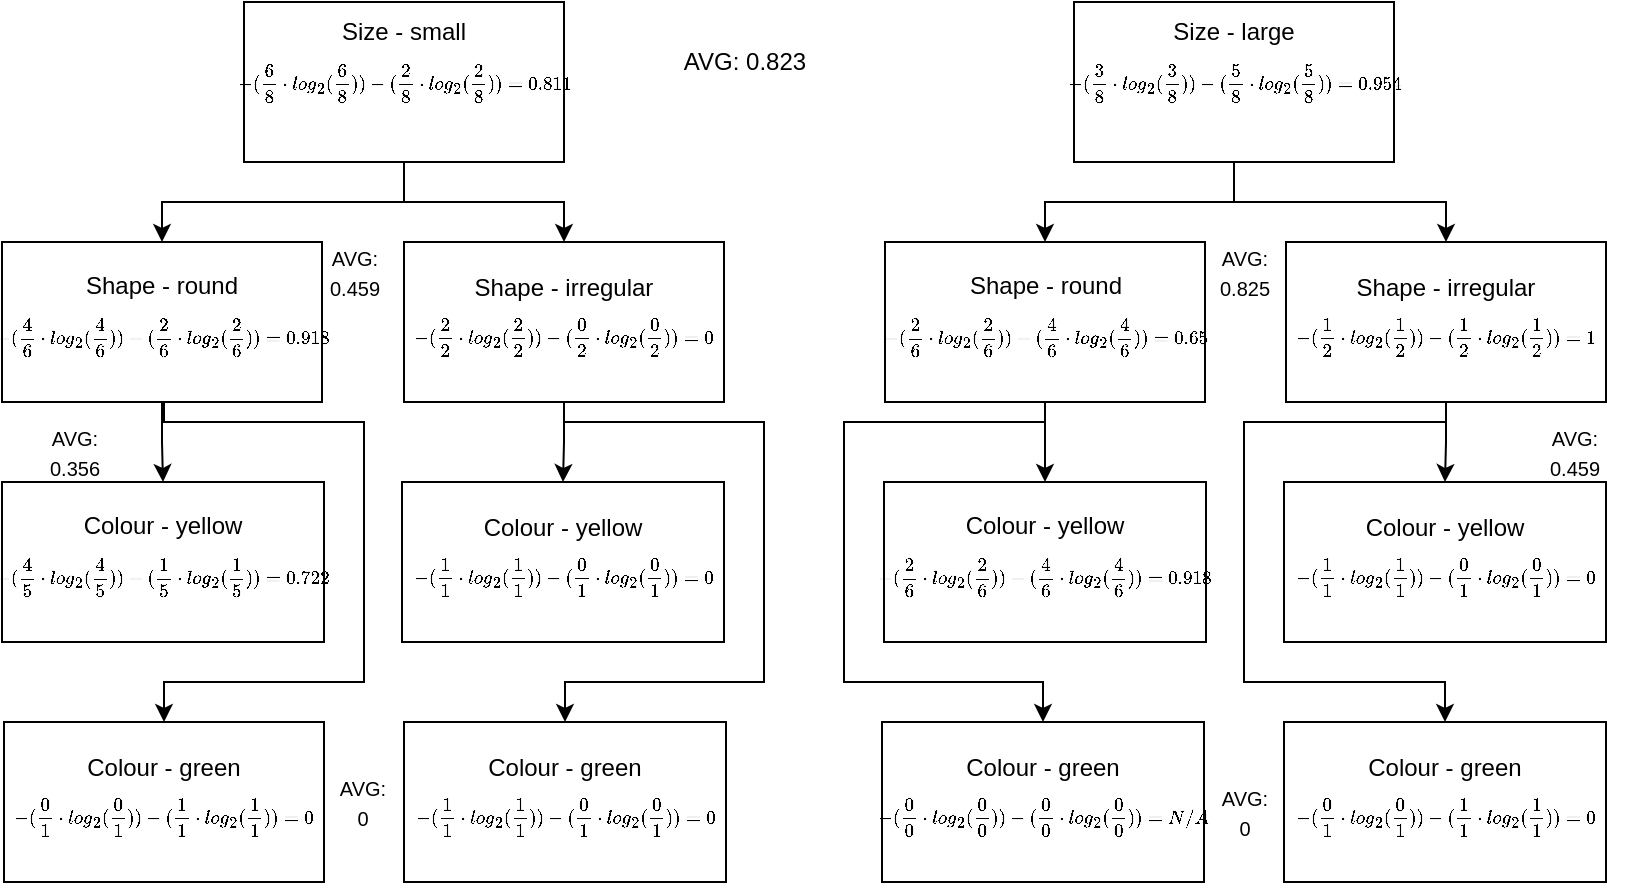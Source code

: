 <mxfile version="13.7.2" type="device"><diagram id="C5RBs43oDa-KdzZeNtuy" name="Page-1"><mxGraphModel dx="1815" dy="644" grid="1" gridSize="10" guides="1" tooltips="1" connect="1" arrows="1" fold="1" page="1" pageScale="1" pageWidth="827" pageHeight="1169" math="1" shadow="0"><root><mxCell id="WIyWlLk6GJQsqaUBKTNV-0"/><mxCell id="WIyWlLk6GJQsqaUBKTNV-1" parent="WIyWlLk6GJQsqaUBKTNV-0"/><mxCell id="0EW_Opuavls5jb7hQBM2-17" style="edgeStyle=orthogonalEdgeStyle;rounded=0;orthogonalLoop=1;jettySize=auto;html=1;entryX=0.5;entryY=0;entryDx=0;entryDy=0;" edge="1" parent="WIyWlLk6GJQsqaUBKTNV-1" source="2BxzWysP56Kqc0FyqR_W-14" target="2BxzWysP56Kqc0FyqR_W-22"><mxGeometry relative="1" as="geometry"/></mxCell><mxCell id="0EW_Opuavls5jb7hQBM2-18" style="edgeStyle=orthogonalEdgeStyle;rounded=0;orthogonalLoop=1;jettySize=auto;html=1;entryX=0.5;entryY=0;entryDx=0;entryDy=0;" edge="1" parent="WIyWlLk6GJQsqaUBKTNV-1" source="2BxzWysP56Kqc0FyqR_W-14" target="2BxzWysP56Kqc0FyqR_W-23"><mxGeometry relative="1" as="geometry"/></mxCell><mxCell id="2BxzWysP56Kqc0FyqR_W-14" value="Size - small&lt;br&gt;&lt;font style=&quot;font-size: 8px&quot;&gt;$$ - (\frac{6}{8} \cdot log_2(\frac{6}{8})) - (\frac{2}{8} \cdot&lt;br&gt;&amp;nbsp;log_2(\frac{2}{8})) \\&amp;nbsp; = 0.811$$&lt;br&gt;&lt;/font&gt;" style="rounded=0;whiteSpace=wrap;html=1;" parent="WIyWlLk6GJQsqaUBKTNV-1" vertex="1"><mxGeometry x="120" y="40" width="160" height="80" as="geometry"/></mxCell><mxCell id="2BxzWysP56Kqc0FyqR_W-43" style="edgeStyle=orthogonalEdgeStyle;rounded=0;orthogonalLoop=1;jettySize=auto;html=1;exitX=0.5;exitY=1;exitDx=0;exitDy=0;entryX=0.5;entryY=0;entryDx=0;entryDy=0;" parent="WIyWlLk6GJQsqaUBKTNV-1" source="2BxzWysP56Kqc0FyqR_W-15" target="2BxzWysP56Kqc0FyqR_W-24" edge="1"><mxGeometry relative="1" as="geometry"/></mxCell><mxCell id="0EW_Opuavls5jb7hQBM2-1" style="edgeStyle=orthogonalEdgeStyle;rounded=0;orthogonalLoop=1;jettySize=auto;html=1;entryX=0.5;entryY=0;entryDx=0;entryDy=0;" edge="1" parent="WIyWlLk6GJQsqaUBKTNV-1" source="2BxzWysP56Kqc0FyqR_W-15" target="2BxzWysP56Kqc0FyqR_W-25"><mxGeometry relative="1" as="geometry"/></mxCell><mxCell id="2BxzWysP56Kqc0FyqR_W-15" value="Size - large&lt;br&gt;&lt;font style=&quot;font-size: 8px&quot;&gt;$$ - (\frac{3}{8} \cdot log_2(\frac{3}{8})) - (\frac{5}{8} \cdot&lt;br&gt;&amp;nbsp;log_2(\frac{5}{8})) \\&amp;nbsp; = 0.954$$&lt;br&gt;&lt;/font&gt;" style="rounded=0;whiteSpace=wrap;html=1;" parent="WIyWlLk6GJQsqaUBKTNV-1" vertex="1"><mxGeometry x="535" y="40" width="160" height="80" as="geometry"/></mxCell><mxCell id="0EW_Opuavls5jb7hQBM2-15" style="edgeStyle=orthogonalEdgeStyle;rounded=0;orthogonalLoop=1;jettySize=auto;html=1;entryX=0.5;entryY=0;entryDx=0;entryDy=0;" edge="1" parent="WIyWlLk6GJQsqaUBKTNV-1" source="2BxzWysP56Kqc0FyqR_W-22" target="2BxzWysP56Kqc0FyqR_W-31"><mxGeometry relative="1" as="geometry"><Array as="points"><mxPoint x="80" y="250"/><mxPoint x="180" y="250"/><mxPoint x="180" y="380"/><mxPoint x="80" y="380"/></Array></mxGeometry></mxCell><mxCell id="0EW_Opuavls5jb7hQBM2-16" style="edgeStyle=orthogonalEdgeStyle;rounded=0;orthogonalLoop=1;jettySize=auto;html=1;entryX=0.5;entryY=0;entryDx=0;entryDy=0;" edge="1" parent="WIyWlLk6GJQsqaUBKTNV-1" source="2BxzWysP56Kqc0FyqR_W-22" target="2BxzWysP56Kqc0FyqR_W-30"><mxGeometry relative="1" as="geometry"/></mxCell><mxCell id="2BxzWysP56Kqc0FyqR_W-22" value="&lt;span&gt;Shape - round&lt;/span&gt;&lt;br&gt;&lt;font style=&quot;font-size: 8px&quot;&gt;$$ - (\frac{4}{6} \cdot log_2(\frac{4}{6})) - (\frac{2}{6} \cdot&lt;br&gt;&amp;nbsp;log_2(\frac{2}{6})) \\&amp;nbsp; = 0.918$$&lt;/font&gt;" style="rounded=0;whiteSpace=wrap;html=1;" parent="WIyWlLk6GJQsqaUBKTNV-1" vertex="1"><mxGeometry x="-1" y="160" width="160" height="80" as="geometry"/></mxCell><mxCell id="0EW_Opuavls5jb7hQBM2-13" style="edgeStyle=orthogonalEdgeStyle;rounded=0;orthogonalLoop=1;jettySize=auto;html=1;entryX=0.5;entryY=0;entryDx=0;entryDy=0;" edge="1" parent="WIyWlLk6GJQsqaUBKTNV-1" source="2BxzWysP56Kqc0FyqR_W-23" target="2BxzWysP56Kqc0FyqR_W-40"><mxGeometry relative="1" as="geometry"><Array as="points"><mxPoint x="280" y="250"/><mxPoint x="380" y="250"/><mxPoint x="380" y="380"/><mxPoint x="281" y="380"/></Array></mxGeometry></mxCell><mxCell id="0EW_Opuavls5jb7hQBM2-14" style="edgeStyle=orthogonalEdgeStyle;rounded=0;orthogonalLoop=1;jettySize=auto;html=1;entryX=0.5;entryY=0;entryDx=0;entryDy=0;" edge="1" parent="WIyWlLk6GJQsqaUBKTNV-1" source="2BxzWysP56Kqc0FyqR_W-23" target="2BxzWysP56Kqc0FyqR_W-36"><mxGeometry relative="1" as="geometry"/></mxCell><mxCell id="2BxzWysP56Kqc0FyqR_W-23" value="&lt;span&gt;Shape - irregular&lt;/span&gt;&lt;br&gt;&lt;font style=&quot;font-size: 8px&quot;&gt;$$ - (\frac{2}{2} \cdot log_2(\frac{2}{2})) - (\frac{0}{2} \cdot&lt;br&gt;&amp;nbsp;log_2(\frac{0}{2})) \\&amp;nbsp; = 0$$&lt;/font&gt;" style="rounded=0;whiteSpace=wrap;html=1;" parent="WIyWlLk6GJQsqaUBKTNV-1" vertex="1"><mxGeometry x="200" y="160" width="160" height="80" as="geometry"/></mxCell><mxCell id="0EW_Opuavls5jb7hQBM2-8" style="edgeStyle=orthogonalEdgeStyle;rounded=0;orthogonalLoop=1;jettySize=auto;html=1;entryX=0.5;entryY=0;entryDx=0;entryDy=0;" edge="1" parent="WIyWlLk6GJQsqaUBKTNV-1" source="2BxzWysP56Kqc0FyqR_W-24" target="2BxzWysP56Kqc0FyqR_W-46"><mxGeometry relative="1" as="geometry"><Array as="points"><mxPoint x="521" y="250"/><mxPoint x="420" y="250"/><mxPoint x="420" y="380"/><mxPoint x="520" y="380"/></Array></mxGeometry></mxCell><mxCell id="0EW_Opuavls5jb7hQBM2-9" style="edgeStyle=orthogonalEdgeStyle;rounded=0;orthogonalLoop=1;jettySize=auto;html=1;entryX=0.5;entryY=0;entryDx=0;entryDy=0;" edge="1" parent="WIyWlLk6GJQsqaUBKTNV-1" source="2BxzWysP56Kqc0FyqR_W-24" target="2BxzWysP56Kqc0FyqR_W-45"><mxGeometry relative="1" as="geometry"/></mxCell><mxCell id="2BxzWysP56Kqc0FyqR_W-24" value="&lt;span&gt;Shape - round&lt;/span&gt;&lt;br&gt;&lt;font style=&quot;font-size: 8px&quot;&gt;$$ - (\frac{2}{6} \cdot log_2(\frac{2}{6})) - (\frac{4}{6} \cdot&lt;br&gt;&amp;nbsp;log_2(\frac{4}{6})) \\&amp;nbsp; = 0.65$$&lt;/font&gt;" style="rounded=0;whiteSpace=wrap;html=1;" parent="WIyWlLk6GJQsqaUBKTNV-1" vertex="1"><mxGeometry x="440.5" y="160" width="160" height="80" as="geometry"/></mxCell><mxCell id="0EW_Opuavls5jb7hQBM2-11" style="edgeStyle=orthogonalEdgeStyle;rounded=0;orthogonalLoop=1;jettySize=auto;html=1;entryX=0.5;entryY=0;entryDx=0;entryDy=0;" edge="1" parent="WIyWlLk6GJQsqaUBKTNV-1" source="2BxzWysP56Kqc0FyqR_W-25" target="2BxzWysP56Kqc0FyqR_W-49"><mxGeometry relative="1" as="geometry"><Array as="points"><mxPoint x="721" y="250"/><mxPoint x="620" y="250"/><mxPoint x="620" y="380"/><mxPoint x="721" y="380"/></Array></mxGeometry></mxCell><mxCell id="0EW_Opuavls5jb7hQBM2-12" style="edgeStyle=orthogonalEdgeStyle;rounded=0;orthogonalLoop=1;jettySize=auto;html=1;entryX=0.5;entryY=0;entryDx=0;entryDy=0;" edge="1" parent="WIyWlLk6GJQsqaUBKTNV-1" source="2BxzWysP56Kqc0FyqR_W-25" target="2BxzWysP56Kqc0FyqR_W-48"><mxGeometry relative="1" as="geometry"/></mxCell><mxCell id="2BxzWysP56Kqc0FyqR_W-25" value="&lt;span&gt;Shape - irregular&lt;/span&gt;&lt;br&gt;&lt;font style=&quot;font-size: 8px&quot;&gt;$$ - (\frac{1}{2} \cdot log_2(\frac{1}{2})) - (\frac{1}{2} \cdot&lt;br&gt;&amp;nbsp;log_2(\frac{1}{2})) \\&amp;nbsp; = 1$$&lt;/font&gt;" style="rounded=0;whiteSpace=wrap;html=1;" parent="WIyWlLk6GJQsqaUBKTNV-1" vertex="1"><mxGeometry x="641" y="160" width="160" height="80" as="geometry"/></mxCell><mxCell id="2BxzWysP56Kqc0FyqR_W-26" value="&lt;span style=&quot;font-size: 10px&quot;&gt;AVG:&lt;br&gt;0.459&lt;br&gt;&lt;/span&gt;" style="text;html=1;align=center;verticalAlign=middle;resizable=0;points=[];autosize=1;rotation=0;" parent="WIyWlLk6GJQsqaUBKTNV-1" vertex="1"><mxGeometry x="150" y="160" width="50" height="30" as="geometry"/></mxCell><mxCell id="2BxzWysP56Kqc0FyqR_W-27" value="&lt;span style=&quot;font-size: 10px&quot;&gt;AVG:&lt;br&gt;0.825&lt;br&gt;&lt;/span&gt;" style="text;html=1;align=center;verticalAlign=middle;resizable=0;points=[];autosize=1;rotation=0;" parent="WIyWlLk6GJQsqaUBKTNV-1" vertex="1"><mxGeometry x="600" y="160" width="40" height="30" as="geometry"/></mxCell><mxCell id="2BxzWysP56Kqc0FyqR_W-30" value="Colour - yellow&lt;br&gt;&lt;font style=&quot;font-size: 8px&quot;&gt;$$ - (\frac{4}{5} \cdot log_2(\frac{4}{5})) - (\frac{1}{5} \cdot&lt;br&gt;&amp;nbsp;log_2(\frac{1}{5})) \\&amp;nbsp; = 0.722$$&lt;/font&gt;" style="rounded=0;whiteSpace=wrap;html=1;" parent="WIyWlLk6GJQsqaUBKTNV-1" vertex="1"><mxGeometry x="-1" y="280" width="161" height="80" as="geometry"/></mxCell><mxCell id="2BxzWysP56Kqc0FyqR_W-31" value="&lt;span&gt;Colour - green&lt;/span&gt;&lt;br&gt;&lt;font style=&quot;font-size: 8px&quot;&gt;$$ - (\frac{0}{1} \cdot log_2(\frac{0}{1})) - (\frac{1}{1} \cdot&lt;br&gt;&amp;nbsp;log_2(\frac{1}{1})) \\&amp;nbsp; = 0$$&lt;/font&gt;" style="rounded=0;whiteSpace=wrap;html=1;" parent="WIyWlLk6GJQsqaUBKTNV-1" vertex="1"><mxGeometry y="400" width="160" height="80" as="geometry"/></mxCell><mxCell id="2BxzWysP56Kqc0FyqR_W-32" value="&lt;span style=&quot;font-size: 10px&quot;&gt;AVG:&lt;br&gt;0.356&lt;br&gt;&lt;/span&gt;" style="text;html=1;align=center;verticalAlign=middle;resizable=0;points=[];autosize=1;rotation=0;" parent="WIyWlLk6GJQsqaUBKTNV-1" vertex="1"><mxGeometry x="10" y="250" width="50" height="30" as="geometry"/></mxCell><mxCell id="2BxzWysP56Kqc0FyqR_W-36" value="Colour - yellow&lt;br&gt;&lt;font style=&quot;font-size: 8px&quot;&gt;$$ - (\frac{1}{1} \cdot log_2(\frac{1}{1})) - (\frac{0}{1} \cdot&lt;br&gt;&amp;nbsp;log_2(\frac{0}{1})) \\&amp;nbsp; = 0$$&lt;/font&gt;" style="rounded=0;whiteSpace=wrap;html=1;" parent="WIyWlLk6GJQsqaUBKTNV-1" vertex="1"><mxGeometry x="199" y="280" width="161" height="80" as="geometry"/></mxCell><mxCell id="2BxzWysP56Kqc0FyqR_W-40" value="Colour - green&lt;br&gt;&lt;font style=&quot;font-size: 8px&quot;&gt;$$ - (\frac{1}{1} \cdot log_2(\frac{1}{1})) - (\frac{0}{1} \cdot&lt;br&gt;&amp;nbsp;log_2(\frac{0}{1})) \\&amp;nbsp; = 0$$&lt;/font&gt;" style="rounded=0;whiteSpace=wrap;html=1;" parent="WIyWlLk6GJQsqaUBKTNV-1" vertex="1"><mxGeometry x="200" y="400" width="161" height="80" as="geometry"/></mxCell><mxCell id="2BxzWysP56Kqc0FyqR_W-42" value="&lt;span style=&quot;font-size: 10px&quot;&gt;AVG:&lt;br&gt;0&lt;br&gt;&lt;/span&gt;" style="text;html=1;align=center;verticalAlign=middle;resizable=0;points=[];autosize=1;rotation=0;" parent="WIyWlLk6GJQsqaUBKTNV-1" vertex="1"><mxGeometry x="159" y="425" width="40" height="30" as="geometry"/></mxCell><mxCell id="2BxzWysP56Kqc0FyqR_W-45" value="Colour - yellow&lt;br&gt;&lt;font style=&quot;font-size: 8px&quot;&gt;$$ - (\frac{2}{6} \cdot log_2(\frac{2}{6})) - (\frac{4}{6} \cdot&lt;br&gt;&amp;nbsp;log_2(\frac{4}{6})) \\&amp;nbsp; = 0.918$$&lt;/font&gt;" style="rounded=0;whiteSpace=wrap;html=1;" parent="WIyWlLk6GJQsqaUBKTNV-1" vertex="1"><mxGeometry x="440" y="280" width="161" height="80" as="geometry"/></mxCell><mxCell id="2BxzWysP56Kqc0FyqR_W-46" value="Colour - green&lt;br&gt;&lt;font style=&quot;font-size: 8px&quot;&gt;$$ - (\frac{0}{0} \cdot log_2(\frac{0}{0})) - (\frac{0}{0} \cdot&lt;br&gt;&amp;nbsp;log_2(\frac{0}{0})) \\&amp;nbsp; = N/A $$&lt;/font&gt;" style="rounded=0;whiteSpace=wrap;html=1;" parent="WIyWlLk6GJQsqaUBKTNV-1" vertex="1"><mxGeometry x="439" y="400" width="161" height="80" as="geometry"/></mxCell><mxCell id="2BxzWysP56Kqc0FyqR_W-47" value="&lt;span style=&quot;font-size: 10px&quot;&gt;AVG:&lt;br&gt;0.459&lt;br&gt;&lt;/span&gt;" style="text;html=1;align=center;verticalAlign=middle;resizable=0;points=[];autosize=1;rotation=0;" parent="WIyWlLk6GJQsqaUBKTNV-1" vertex="1"><mxGeometry x="760" y="250" width="50" height="30" as="geometry"/></mxCell><mxCell id="2BxzWysP56Kqc0FyqR_W-48" value="Colour - yellow&lt;br&gt;&lt;font style=&quot;font-size: 8px&quot;&gt;$$ - (\frac{1}{1} \cdot log_2(\frac{1}{1})) - (\frac{0}{1} \cdot&lt;br&gt;&amp;nbsp;log_2(\frac{0}{1})) \\&amp;nbsp; = 0$$&lt;/font&gt;" style="rounded=0;whiteSpace=wrap;html=1;" parent="WIyWlLk6GJQsqaUBKTNV-1" vertex="1"><mxGeometry x="640" y="280" width="161" height="80" as="geometry"/></mxCell><mxCell id="2BxzWysP56Kqc0FyqR_W-49" value="Colour - green&lt;br&gt;&lt;font style=&quot;font-size: 8px&quot;&gt;$$ - (\frac{0}{1} \cdot log_2(\frac{0}{1})) - (\frac{1}{1} \cdot&lt;br&gt;&amp;nbsp;log_2(\frac{1}{1})) \\&amp;nbsp; = 0$$&lt;/font&gt;" style="rounded=0;whiteSpace=wrap;html=1;" parent="WIyWlLk6GJQsqaUBKTNV-1" vertex="1"><mxGeometry x="640" y="400" width="161" height="80" as="geometry"/></mxCell><mxCell id="2BxzWysP56Kqc0FyqR_W-54" value="&lt;span style=&quot;font-size: 10px&quot;&gt;AVG:&lt;br&gt;0&lt;br&gt;&lt;/span&gt;" style="text;html=1;align=center;verticalAlign=middle;resizable=0;points=[];autosize=1;rotation=0;" parent="WIyWlLk6GJQsqaUBKTNV-1" vertex="1"><mxGeometry x="600" y="430" width="40" height="30" as="geometry"/></mxCell><mxCell id="0EW_Opuavls5jb7hQBM2-0" value="AVG: 0.823" style="text;html=1;align=center;verticalAlign=middle;resizable=0;points=[];autosize=1;" vertex="1" parent="WIyWlLk6GJQsqaUBKTNV-1"><mxGeometry x="330" y="60" width="80" height="20" as="geometry"/></mxCell></root></mxGraphModel></diagram></mxfile>